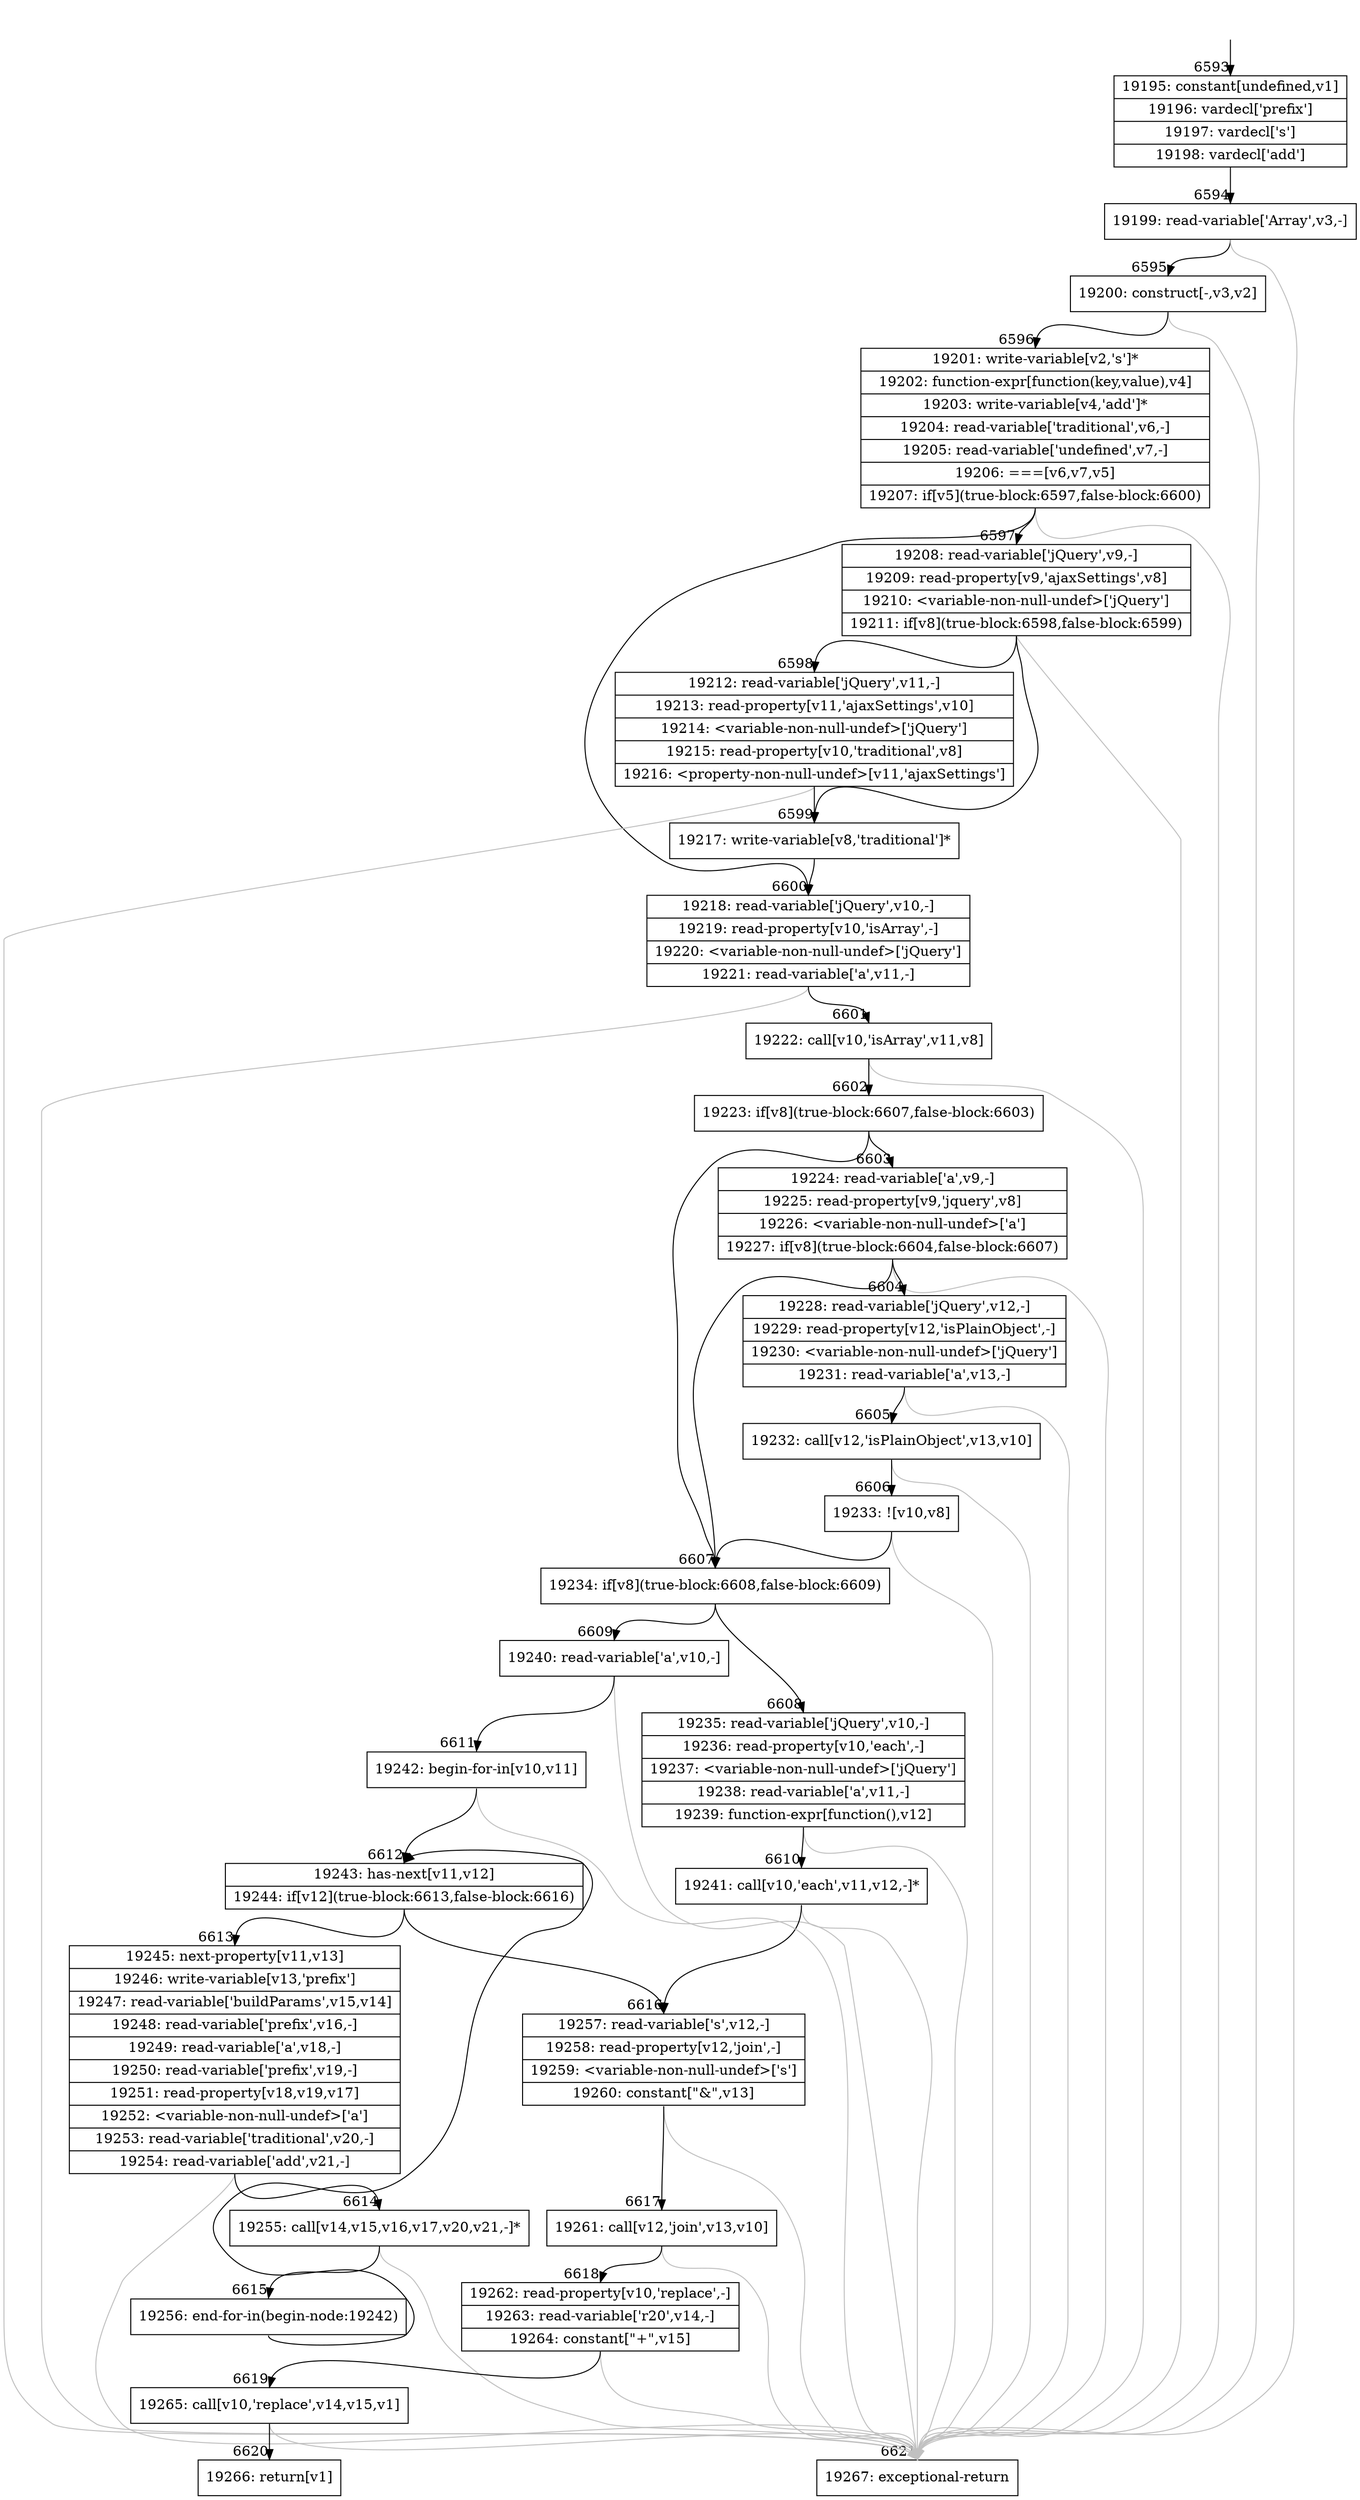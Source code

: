 digraph {
rankdir="TD"
BB_entry429[shape=none,label=""];
BB_entry429 -> BB6593 [tailport=s, headport=n, headlabel="    6593"]
BB6593 [shape=record label="{19195: constant[undefined,v1]|19196: vardecl['prefix']|19197: vardecl['s']|19198: vardecl['add']}" ] 
BB6593 -> BB6594 [tailport=s, headport=n, headlabel="      6594"]
BB6594 [shape=record label="{19199: read-variable['Array',v3,-]}" ] 
BB6594 -> BB6595 [tailport=s, headport=n, headlabel="      6595"]
BB6594 -> BB6621 [tailport=s, headport=n, color=gray, headlabel="      6621"]
BB6595 [shape=record label="{19200: construct[-,v3,v2]}" ] 
BB6595 -> BB6596 [tailport=s, headport=n, headlabel="      6596"]
BB6595 -> BB6621 [tailport=s, headport=n, color=gray]
BB6596 [shape=record label="{19201: write-variable[v2,'s']*|19202: function-expr[function(key,value),v4]|19203: write-variable[v4,'add']*|19204: read-variable['traditional',v6,-]|19205: read-variable['undefined',v7,-]|19206: ===[v6,v7,v5]|19207: if[v5](true-block:6597,false-block:6600)}" ] 
BB6596 -> BB6597 [tailport=s, headport=n, headlabel="      6597"]
BB6596 -> BB6600 [tailport=s, headport=n, headlabel="      6600"]
BB6596 -> BB6621 [tailport=s, headport=n, color=gray]
BB6597 [shape=record label="{19208: read-variable['jQuery',v9,-]|19209: read-property[v9,'ajaxSettings',v8]|19210: \<variable-non-null-undef\>['jQuery']|19211: if[v8](true-block:6598,false-block:6599)}" ] 
BB6597 -> BB6599 [tailport=s, headport=n, headlabel="      6599"]
BB6597 -> BB6598 [tailport=s, headport=n, headlabel="      6598"]
BB6597 -> BB6621 [tailport=s, headport=n, color=gray]
BB6598 [shape=record label="{19212: read-variable['jQuery',v11,-]|19213: read-property[v11,'ajaxSettings',v10]|19214: \<variable-non-null-undef\>['jQuery']|19215: read-property[v10,'traditional',v8]|19216: \<property-non-null-undef\>[v11,'ajaxSettings']}" ] 
BB6598 -> BB6599 [tailport=s, headport=n]
BB6598 -> BB6621 [tailport=s, headport=n, color=gray]
BB6599 [shape=record label="{19217: write-variable[v8,'traditional']*}" ] 
BB6599 -> BB6600 [tailport=s, headport=n]
BB6600 [shape=record label="{19218: read-variable['jQuery',v10,-]|19219: read-property[v10,'isArray',-]|19220: \<variable-non-null-undef\>['jQuery']|19221: read-variable['a',v11,-]}" ] 
BB6600 -> BB6601 [tailport=s, headport=n, headlabel="      6601"]
BB6600 -> BB6621 [tailport=s, headport=n, color=gray]
BB6601 [shape=record label="{19222: call[v10,'isArray',v11,v8]}" ] 
BB6601 -> BB6602 [tailport=s, headport=n, headlabel="      6602"]
BB6601 -> BB6621 [tailport=s, headport=n, color=gray]
BB6602 [shape=record label="{19223: if[v8](true-block:6607,false-block:6603)}" ] 
BB6602 -> BB6607 [tailport=s, headport=n, headlabel="      6607"]
BB6602 -> BB6603 [tailport=s, headport=n, headlabel="      6603"]
BB6603 [shape=record label="{19224: read-variable['a',v9,-]|19225: read-property[v9,'jquery',v8]|19226: \<variable-non-null-undef\>['a']|19227: if[v8](true-block:6604,false-block:6607)}" ] 
BB6603 -> BB6607 [tailport=s, headport=n]
BB6603 -> BB6604 [tailport=s, headport=n, headlabel="      6604"]
BB6603 -> BB6621 [tailport=s, headport=n, color=gray]
BB6604 [shape=record label="{19228: read-variable['jQuery',v12,-]|19229: read-property[v12,'isPlainObject',-]|19230: \<variable-non-null-undef\>['jQuery']|19231: read-variable['a',v13,-]}" ] 
BB6604 -> BB6605 [tailport=s, headport=n, headlabel="      6605"]
BB6604 -> BB6621 [tailport=s, headport=n, color=gray]
BB6605 [shape=record label="{19232: call[v12,'isPlainObject',v13,v10]}" ] 
BB6605 -> BB6606 [tailport=s, headport=n, headlabel="      6606"]
BB6605 -> BB6621 [tailport=s, headport=n, color=gray]
BB6606 [shape=record label="{19233: ![v10,v8]}" ] 
BB6606 -> BB6607 [tailport=s, headport=n]
BB6606 -> BB6621 [tailport=s, headport=n, color=gray]
BB6607 [shape=record label="{19234: if[v8](true-block:6608,false-block:6609)}" ] 
BB6607 -> BB6608 [tailport=s, headport=n, headlabel="      6608"]
BB6607 -> BB6609 [tailport=s, headport=n, headlabel="      6609"]
BB6608 [shape=record label="{19235: read-variable['jQuery',v10,-]|19236: read-property[v10,'each',-]|19237: \<variable-non-null-undef\>['jQuery']|19238: read-variable['a',v11,-]|19239: function-expr[function(),v12]}" ] 
BB6608 -> BB6610 [tailport=s, headport=n, headlabel="      6610"]
BB6608 -> BB6621 [tailport=s, headport=n, color=gray]
BB6609 [shape=record label="{19240: read-variable['a',v10,-]}" ] 
BB6609 -> BB6611 [tailport=s, headport=n, headlabel="      6611"]
BB6609 -> BB6621 [tailport=s, headport=n, color=gray]
BB6610 [shape=record label="{19241: call[v10,'each',v11,v12,-]*}" ] 
BB6610 -> BB6616 [tailport=s, headport=n, headlabel="      6616"]
BB6610 -> BB6621 [tailport=s, headport=n, color=gray]
BB6611 [shape=record label="{19242: begin-for-in[v10,v11]}" ] 
BB6611 -> BB6612 [tailport=s, headport=n, headlabel="      6612"]
BB6611 -> BB6621 [tailport=s, headport=n, color=gray]
BB6612 [shape=record label="{19243: has-next[v11,v12]|19244: if[v12](true-block:6613,false-block:6616)}" ] 
BB6612 -> BB6613 [tailport=s, headport=n, headlabel="      6613"]
BB6612 -> BB6616 [tailport=s, headport=n]
BB6613 [shape=record label="{19245: next-property[v11,v13]|19246: write-variable[v13,'prefix']|19247: read-variable['buildParams',v15,v14]|19248: read-variable['prefix',v16,-]|19249: read-variable['a',v18,-]|19250: read-variable['prefix',v19,-]|19251: read-property[v18,v19,v17]|19252: \<variable-non-null-undef\>['a']|19253: read-variable['traditional',v20,-]|19254: read-variable['add',v21,-]}" ] 
BB6613 -> BB6614 [tailport=s, headport=n, headlabel="      6614"]
BB6613 -> BB6621 [tailport=s, headport=n, color=gray]
BB6614 [shape=record label="{19255: call[v14,v15,v16,v17,v20,v21,-]*}" ] 
BB6614 -> BB6615 [tailport=s, headport=n, headlabel="      6615"]
BB6614 -> BB6621 [tailport=s, headport=n, color=gray]
BB6615 [shape=record label="{19256: end-for-in(begin-node:19242)}" ] 
BB6615 -> BB6612 [tailport=s, headport=n]
BB6616 [shape=record label="{19257: read-variable['s',v12,-]|19258: read-property[v12,'join',-]|19259: \<variable-non-null-undef\>['s']|19260: constant[\"&\",v13]}" ] 
BB6616 -> BB6617 [tailport=s, headport=n, headlabel="      6617"]
BB6616 -> BB6621 [tailport=s, headport=n, color=gray]
BB6617 [shape=record label="{19261: call[v12,'join',v13,v10]}" ] 
BB6617 -> BB6618 [tailport=s, headport=n, headlabel="      6618"]
BB6617 -> BB6621 [tailport=s, headport=n, color=gray]
BB6618 [shape=record label="{19262: read-property[v10,'replace',-]|19263: read-variable['r20',v14,-]|19264: constant[\"+\",v15]}" ] 
BB6618 -> BB6619 [tailport=s, headport=n, headlabel="      6619"]
BB6618 -> BB6621 [tailport=s, headport=n, color=gray]
BB6619 [shape=record label="{19265: call[v10,'replace',v14,v15,v1]}" ] 
BB6619 -> BB6620 [tailport=s, headport=n, headlabel="      6620"]
BB6619 -> BB6621 [tailport=s, headport=n, color=gray]
BB6620 [shape=record label="{19266: return[v1]}" ] 
BB6621 [shape=record label="{19267: exceptional-return}" ] 
}
